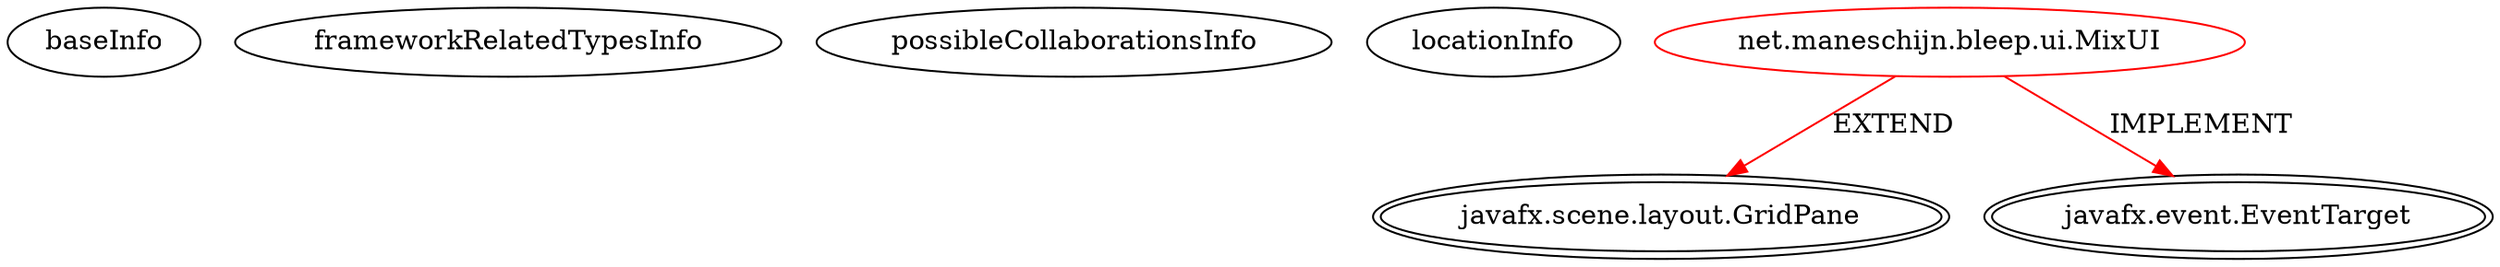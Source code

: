 digraph {
baseInfo[graphId=3767,category="extension_graph",isAnonymous=false,possibleRelation=false]
frameworkRelatedTypesInfo[0="javafx.scene.layout.GridPane",1="javafx.event.EventTarget"]
possibleCollaborationsInfo[]
locationInfo[projectName="nielsmaneschijn-8bit",filePath="/nielsmaneschijn-8bit/8bit-master/src/net/maneschijn/bleep/ui/MixUI.java",contextSignature="MixUI",graphId="3767"]
0[label="net.maneschijn.bleep.ui.MixUI",vertexType="ROOT_CLIENT_CLASS_DECLARATION",isFrameworkType=false,color=red]
1[label="javafx.scene.layout.GridPane",vertexType="FRAMEWORK_CLASS_TYPE",isFrameworkType=true,peripheries=2]
2[label="javafx.event.EventTarget",vertexType="FRAMEWORK_INTERFACE_TYPE",isFrameworkType=true,peripheries=2]
0->1[label="EXTEND",color=red]
0->2[label="IMPLEMENT",color=red]
}
